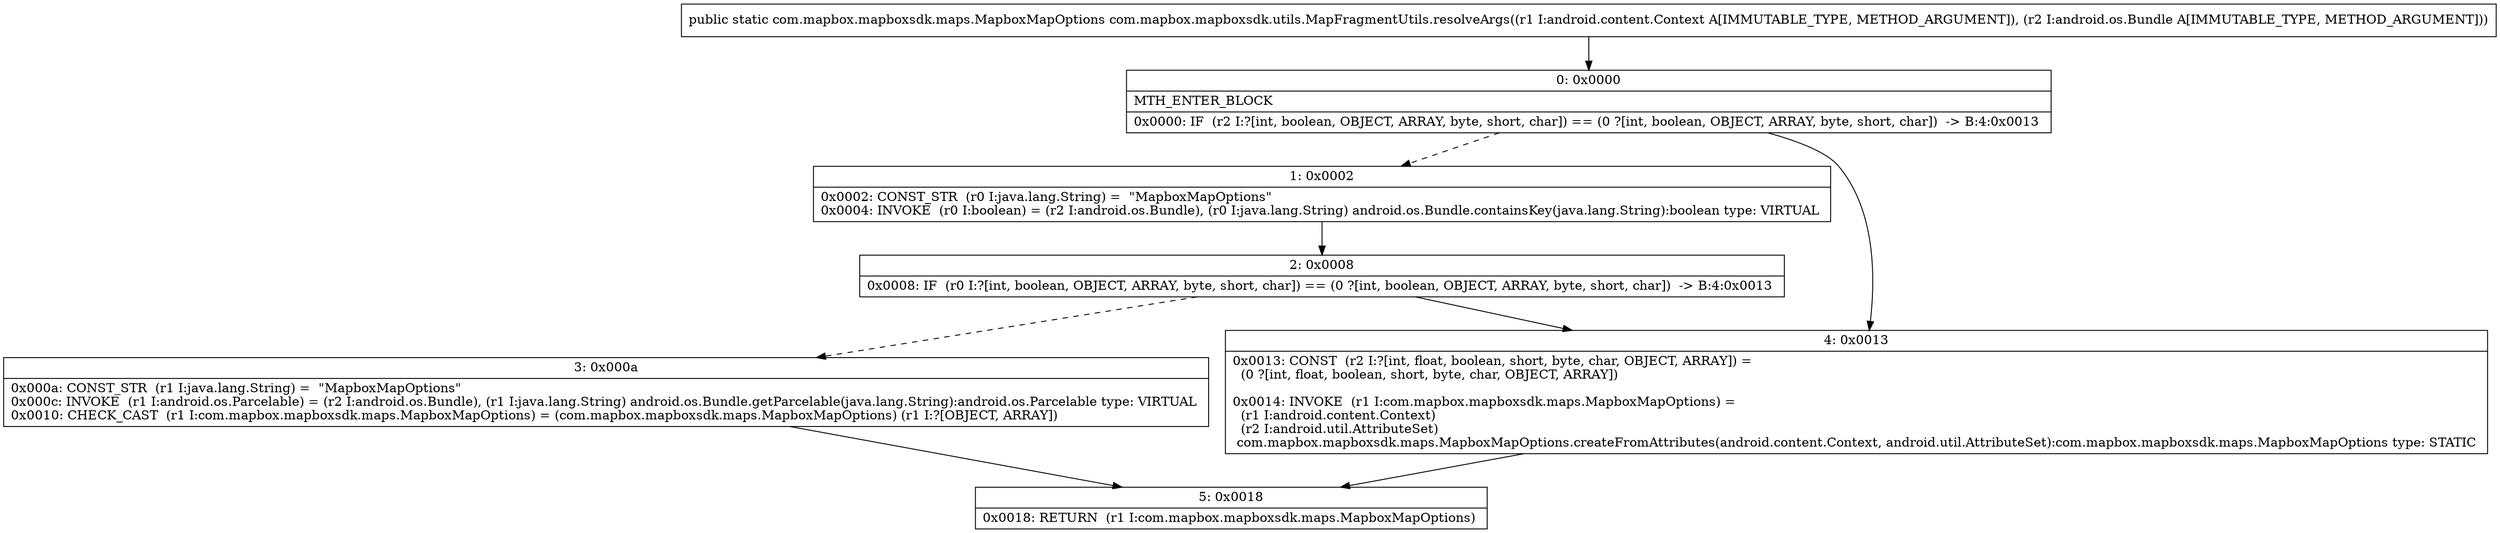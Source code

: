 digraph "CFG forcom.mapbox.mapboxsdk.utils.MapFragmentUtils.resolveArgs(Landroid\/content\/Context;Landroid\/os\/Bundle;)Lcom\/mapbox\/mapboxsdk\/maps\/MapboxMapOptions;" {
Node_0 [shape=record,label="{0\:\ 0x0000|MTH_ENTER_BLOCK\l|0x0000: IF  (r2 I:?[int, boolean, OBJECT, ARRAY, byte, short, char]) == (0 ?[int, boolean, OBJECT, ARRAY, byte, short, char])  \-\> B:4:0x0013 \l}"];
Node_1 [shape=record,label="{1\:\ 0x0002|0x0002: CONST_STR  (r0 I:java.lang.String) =  \"MapboxMapOptions\" \l0x0004: INVOKE  (r0 I:boolean) = (r2 I:android.os.Bundle), (r0 I:java.lang.String) android.os.Bundle.containsKey(java.lang.String):boolean type: VIRTUAL \l}"];
Node_2 [shape=record,label="{2\:\ 0x0008|0x0008: IF  (r0 I:?[int, boolean, OBJECT, ARRAY, byte, short, char]) == (0 ?[int, boolean, OBJECT, ARRAY, byte, short, char])  \-\> B:4:0x0013 \l}"];
Node_3 [shape=record,label="{3\:\ 0x000a|0x000a: CONST_STR  (r1 I:java.lang.String) =  \"MapboxMapOptions\" \l0x000c: INVOKE  (r1 I:android.os.Parcelable) = (r2 I:android.os.Bundle), (r1 I:java.lang.String) android.os.Bundle.getParcelable(java.lang.String):android.os.Parcelable type: VIRTUAL \l0x0010: CHECK_CAST  (r1 I:com.mapbox.mapboxsdk.maps.MapboxMapOptions) = (com.mapbox.mapboxsdk.maps.MapboxMapOptions) (r1 I:?[OBJECT, ARRAY]) \l}"];
Node_4 [shape=record,label="{4\:\ 0x0013|0x0013: CONST  (r2 I:?[int, float, boolean, short, byte, char, OBJECT, ARRAY]) = \l  (0 ?[int, float, boolean, short, byte, char, OBJECT, ARRAY])\l \l0x0014: INVOKE  (r1 I:com.mapbox.mapboxsdk.maps.MapboxMapOptions) = \l  (r1 I:android.content.Context)\l  (r2 I:android.util.AttributeSet)\l com.mapbox.mapboxsdk.maps.MapboxMapOptions.createFromAttributes(android.content.Context, android.util.AttributeSet):com.mapbox.mapboxsdk.maps.MapboxMapOptions type: STATIC \l}"];
Node_5 [shape=record,label="{5\:\ 0x0018|0x0018: RETURN  (r1 I:com.mapbox.mapboxsdk.maps.MapboxMapOptions) \l}"];
MethodNode[shape=record,label="{public static com.mapbox.mapboxsdk.maps.MapboxMapOptions com.mapbox.mapboxsdk.utils.MapFragmentUtils.resolveArgs((r1 I:android.content.Context A[IMMUTABLE_TYPE, METHOD_ARGUMENT]), (r2 I:android.os.Bundle A[IMMUTABLE_TYPE, METHOD_ARGUMENT])) }"];
MethodNode -> Node_0;
Node_0 -> Node_1[style=dashed];
Node_0 -> Node_4;
Node_1 -> Node_2;
Node_2 -> Node_3[style=dashed];
Node_2 -> Node_4;
Node_3 -> Node_5;
Node_4 -> Node_5;
}

